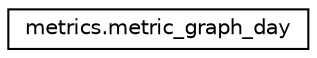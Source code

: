 digraph "Graphical Class Hierarchy"
{
 // LATEX_PDF_SIZE
  edge [fontname="Helvetica",fontsize="10",labelfontname="Helvetica",labelfontsize="10"];
  node [fontname="Helvetica",fontsize="10",shape=record];
  rankdir="LR";
  Node0 [label="metrics.metric_graph_day",height=0.2,width=0.4,color="black", fillcolor="white", style="filled",URL="$classmetrics_1_1metric__graph__day.html",tooltip=" "];
}
